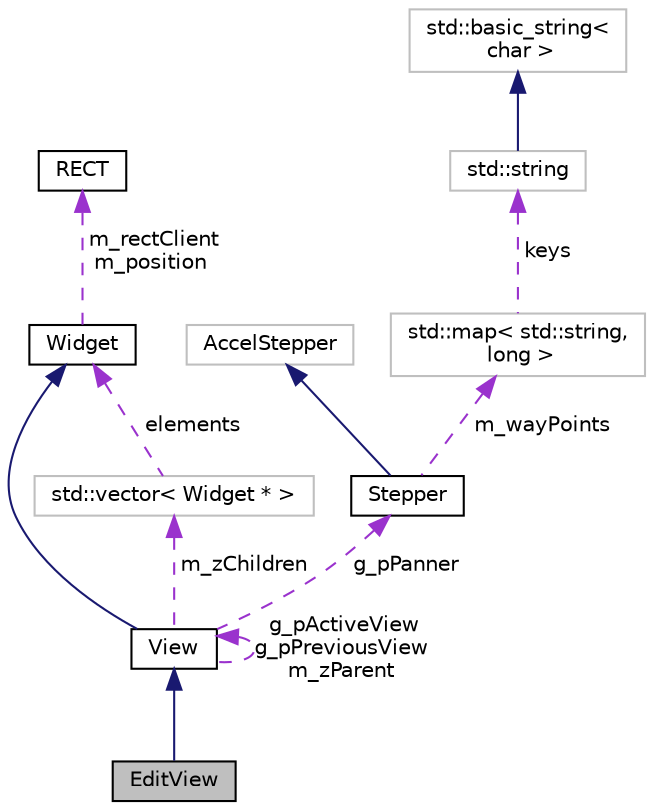 digraph "EditView"
{
  edge [fontname="Helvetica",fontsize="10",labelfontname="Helvetica",labelfontsize="10"];
  node [fontname="Helvetica",fontsize="10",shape=record];
  Node1 [label="EditView",height=0.2,width=0.4,color="black", fillcolor="grey75", style="filled", fontcolor="black"];
  Node2 -> Node1 [dir="back",color="midnightblue",fontsize="10",style="solid",fontname="Helvetica"];
  Node2 [label="View",height=0.2,width=0.4,color="black", fillcolor="white", style="filled",URL="$classView.html"];
  Node3 -> Node2 [dir="back",color="midnightblue",fontsize="10",style="solid",fontname="Helvetica"];
  Node3 [label="Widget",height=0.2,width=0.4,color="black", fillcolor="white", style="filled",URL="$classWidget.html"];
  Node4 -> Node3 [dir="back",color="darkorchid3",fontsize="10",style="dashed",label=" m_rectClient\nm_position" ,fontname="Helvetica"];
  Node4 [label="RECT",height=0.2,width=0.4,color="black", fillcolor="white", style="filled",URL="$classRECT.html"];
  Node2 -> Node2 [dir="back",color="darkorchid3",fontsize="10",style="dashed",label=" g_pActiveView\ng_pPreviousView\nm_zParent" ,fontname="Helvetica"];
  Node5 -> Node2 [dir="back",color="darkorchid3",fontsize="10",style="dashed",label=" g_pPanner" ,fontname="Helvetica"];
  Node5 [label="Stepper",height=0.2,width=0.4,color="black", fillcolor="white", style="filled",URL="$classStepper.html"];
  Node6 -> Node5 [dir="back",color="midnightblue",fontsize="10",style="solid",fontname="Helvetica"];
  Node6 [label="AccelStepper",height=0.2,width=0.4,color="grey75", fillcolor="white", style="filled"];
  Node7 -> Node5 [dir="back",color="darkorchid3",fontsize="10",style="dashed",label=" m_wayPoints" ,fontname="Helvetica"];
  Node7 [label="std::map\< std::string,\l long \>",height=0.2,width=0.4,color="grey75", fillcolor="white", style="filled"];
  Node8 -> Node7 [dir="back",color="darkorchid3",fontsize="10",style="dashed",label=" keys" ,fontname="Helvetica"];
  Node8 [label="std::string",height=0.2,width=0.4,color="grey75", fillcolor="white", style="filled",tooltip="STL class. "];
  Node9 -> Node8 [dir="back",color="midnightblue",fontsize="10",style="solid",fontname="Helvetica"];
  Node9 [label="std::basic_string\<\l char \>",height=0.2,width=0.4,color="grey75", fillcolor="white", style="filled",tooltip="STL class. "];
  Node10 -> Node2 [dir="back",color="darkorchid3",fontsize="10",style="dashed",label=" m_zChildren" ,fontname="Helvetica"];
  Node10 [label="std::vector\< Widget * \>",height=0.2,width=0.4,color="grey75", fillcolor="white", style="filled"];
  Node3 -> Node10 [dir="back",color="darkorchid3",fontsize="10",style="dashed",label=" elements" ,fontname="Helvetica"];
}
